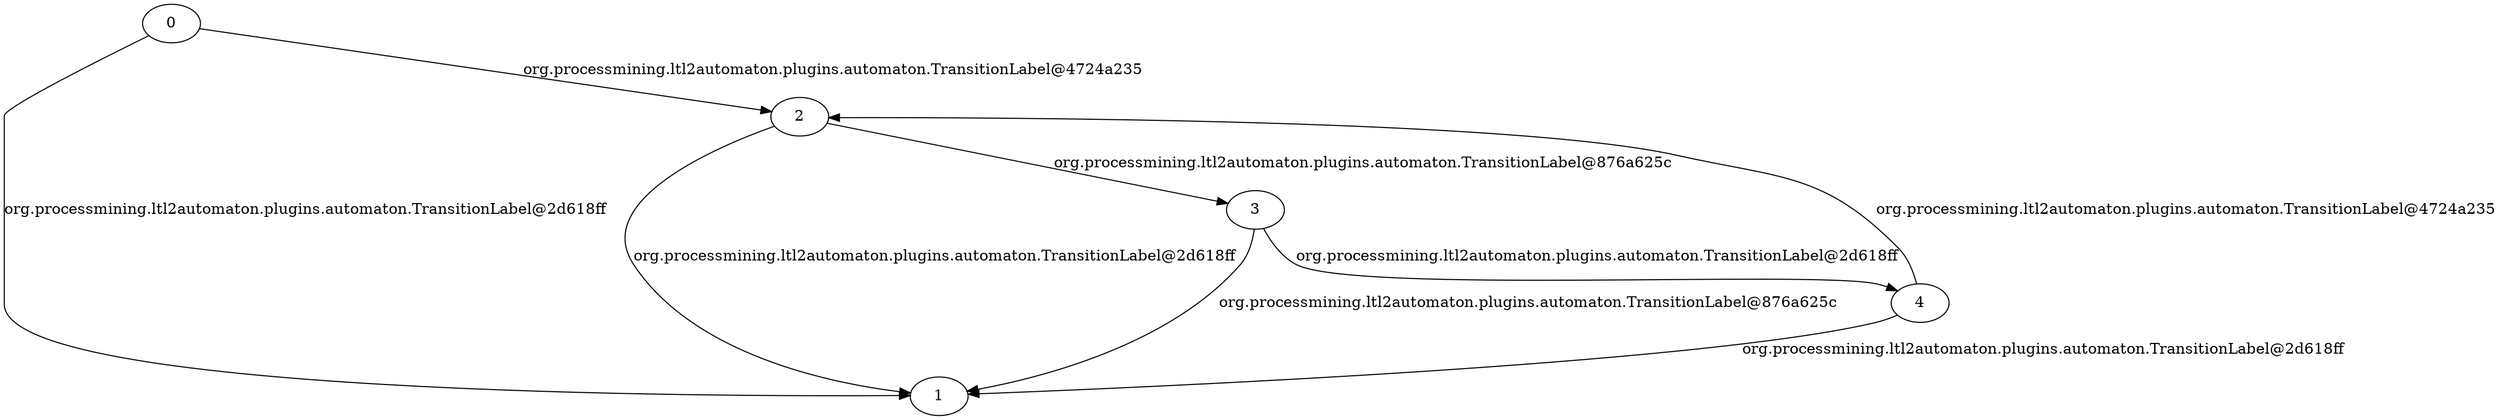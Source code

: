 digraph ProductAutomaton {
	fake0 [style=invisible];
	0 [root=true];
	0;
	1;
	2;
	3;
	4;
	4 -> 1 [label="org.processmining.ltl2automaton.plugins.automaton.TransitionLabel@2d618ff"];
	4 -> 2 [label="org.processmining.ltl2automaton.plugins.automaton.TransitionLabel@4724a235"];
	0 -> 1 [label="org.processmining.ltl2automaton.plugins.automaton.TransitionLabel@2d618ff"];
	0 -> 2 [label="org.processmining.ltl2automaton.plugins.automaton.TransitionLabel@4724a235"];
	2 -> 3 [label="org.processmining.ltl2automaton.plugins.automaton.TransitionLabel@876a625c"];
	3 -> 4 [label="org.processmining.ltl2automaton.plugins.automaton.TransitionLabel@2d618ff"];
	2 -> 1 [label="org.processmining.ltl2automaton.plugins.automaton.TransitionLabel@2d618ff"];
	3 -> 1 [label="org.processmining.ltl2automaton.plugins.automaton.TransitionLabel@876a625c"];
}